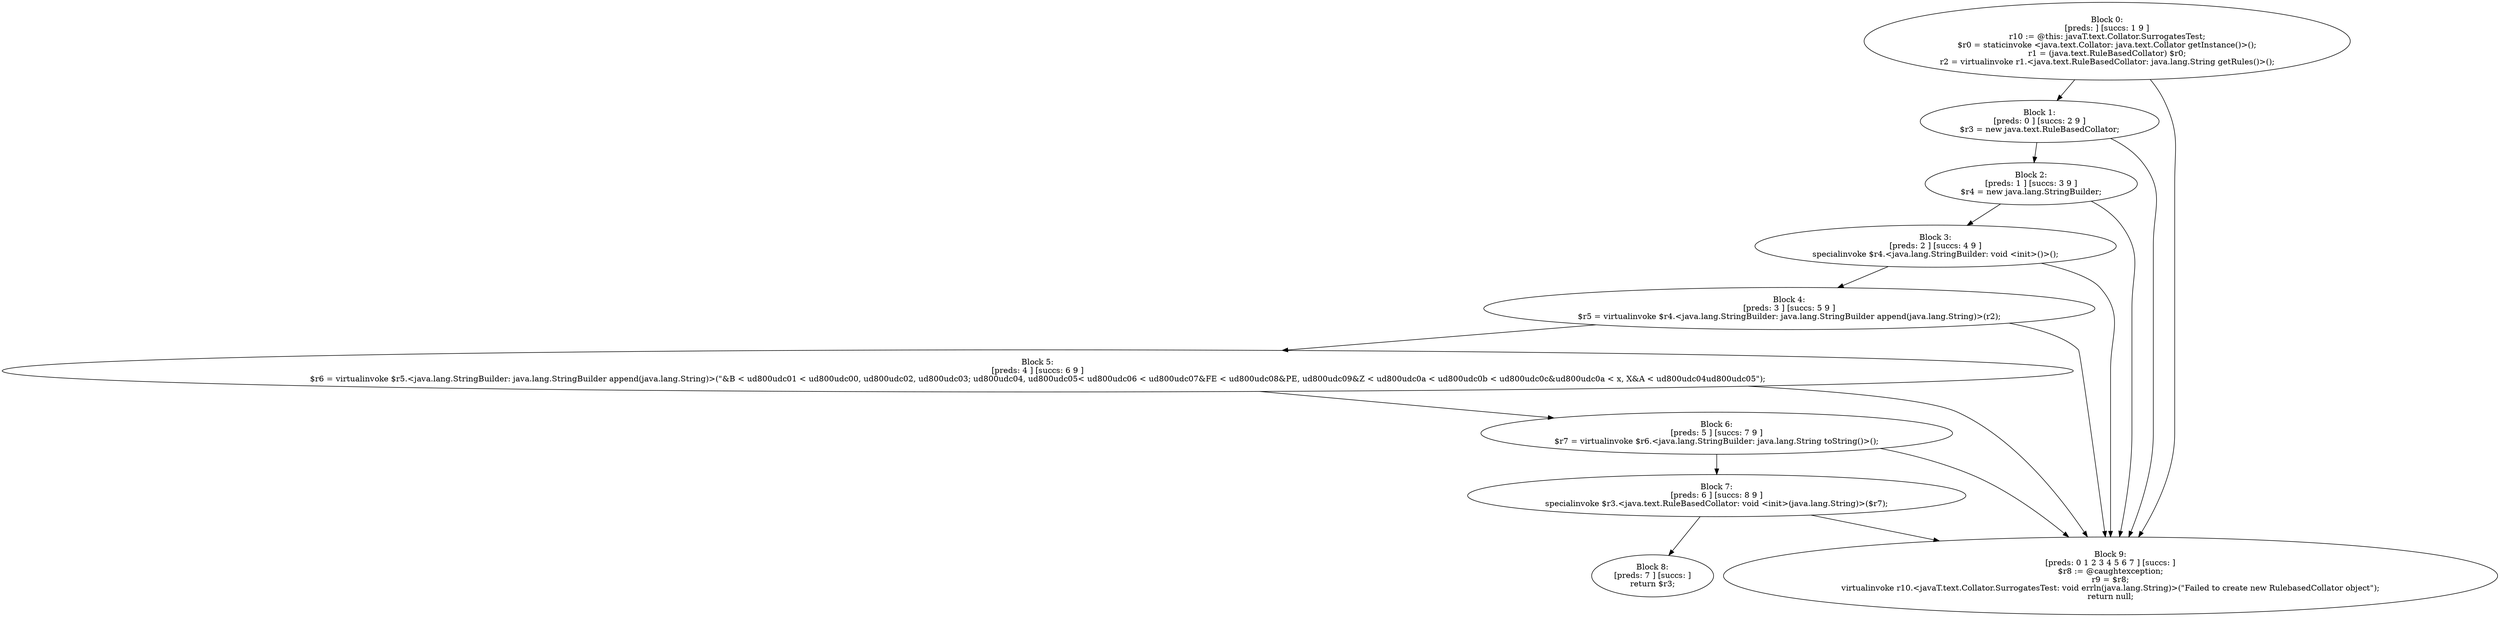 digraph "unitGraph" {
    "Block 0:
[preds: ] [succs: 1 9 ]
r10 := @this: javaT.text.Collator.SurrogatesTest;
$r0 = staticinvoke <java.text.Collator: java.text.Collator getInstance()>();
r1 = (java.text.RuleBasedCollator) $r0;
r2 = virtualinvoke r1.<java.text.RuleBasedCollator: java.lang.String getRules()>();
"
    "Block 1:
[preds: 0 ] [succs: 2 9 ]
$r3 = new java.text.RuleBasedCollator;
"
    "Block 2:
[preds: 1 ] [succs: 3 9 ]
$r4 = new java.lang.StringBuilder;
"
    "Block 3:
[preds: 2 ] [succs: 4 9 ]
specialinvoke $r4.<java.lang.StringBuilder: void <init>()>();
"
    "Block 4:
[preds: 3 ] [succs: 5 9 ]
$r5 = virtualinvoke $r4.<java.lang.StringBuilder: java.lang.StringBuilder append(java.lang.String)>(r2);
"
    "Block 5:
[preds: 4 ] [succs: 6 9 ]
$r6 = virtualinvoke $r5.<java.lang.StringBuilder: java.lang.StringBuilder append(java.lang.String)>(\"&B < \ud800\udc01 < \ud800\udc00, \ud800\udc02, \ud800\udc03; \ud800\udc04, \ud800\udc05< \ud800\udc06 < \ud800\udc07&FE < \ud800\udc08&PE, \ud800\udc09&Z < \ud800\udc0a < \ud800\udc0b < \ud800\udc0c&\ud800\udc0a < x, X&A < \ud800\udc04\ud800\udc05\");
"
    "Block 6:
[preds: 5 ] [succs: 7 9 ]
$r7 = virtualinvoke $r6.<java.lang.StringBuilder: java.lang.String toString()>();
"
    "Block 7:
[preds: 6 ] [succs: 8 9 ]
specialinvoke $r3.<java.text.RuleBasedCollator: void <init>(java.lang.String)>($r7);
"
    "Block 8:
[preds: 7 ] [succs: ]
return $r3;
"
    "Block 9:
[preds: 0 1 2 3 4 5 6 7 ] [succs: ]
$r8 := @caughtexception;
r9 = $r8;
virtualinvoke r10.<javaT.text.Collator.SurrogatesTest: void errln(java.lang.String)>(\"Failed to create new RulebasedCollator object\");
return null;
"
    "Block 0:
[preds: ] [succs: 1 9 ]
r10 := @this: javaT.text.Collator.SurrogatesTest;
$r0 = staticinvoke <java.text.Collator: java.text.Collator getInstance()>();
r1 = (java.text.RuleBasedCollator) $r0;
r2 = virtualinvoke r1.<java.text.RuleBasedCollator: java.lang.String getRules()>();
"->"Block 1:
[preds: 0 ] [succs: 2 9 ]
$r3 = new java.text.RuleBasedCollator;
";
    "Block 0:
[preds: ] [succs: 1 9 ]
r10 := @this: javaT.text.Collator.SurrogatesTest;
$r0 = staticinvoke <java.text.Collator: java.text.Collator getInstance()>();
r1 = (java.text.RuleBasedCollator) $r0;
r2 = virtualinvoke r1.<java.text.RuleBasedCollator: java.lang.String getRules()>();
"->"Block 9:
[preds: 0 1 2 3 4 5 6 7 ] [succs: ]
$r8 := @caughtexception;
r9 = $r8;
virtualinvoke r10.<javaT.text.Collator.SurrogatesTest: void errln(java.lang.String)>(\"Failed to create new RulebasedCollator object\");
return null;
";
    "Block 1:
[preds: 0 ] [succs: 2 9 ]
$r3 = new java.text.RuleBasedCollator;
"->"Block 2:
[preds: 1 ] [succs: 3 9 ]
$r4 = new java.lang.StringBuilder;
";
    "Block 1:
[preds: 0 ] [succs: 2 9 ]
$r3 = new java.text.RuleBasedCollator;
"->"Block 9:
[preds: 0 1 2 3 4 5 6 7 ] [succs: ]
$r8 := @caughtexception;
r9 = $r8;
virtualinvoke r10.<javaT.text.Collator.SurrogatesTest: void errln(java.lang.String)>(\"Failed to create new RulebasedCollator object\");
return null;
";
    "Block 2:
[preds: 1 ] [succs: 3 9 ]
$r4 = new java.lang.StringBuilder;
"->"Block 3:
[preds: 2 ] [succs: 4 9 ]
specialinvoke $r4.<java.lang.StringBuilder: void <init>()>();
";
    "Block 2:
[preds: 1 ] [succs: 3 9 ]
$r4 = new java.lang.StringBuilder;
"->"Block 9:
[preds: 0 1 2 3 4 5 6 7 ] [succs: ]
$r8 := @caughtexception;
r9 = $r8;
virtualinvoke r10.<javaT.text.Collator.SurrogatesTest: void errln(java.lang.String)>(\"Failed to create new RulebasedCollator object\");
return null;
";
    "Block 3:
[preds: 2 ] [succs: 4 9 ]
specialinvoke $r4.<java.lang.StringBuilder: void <init>()>();
"->"Block 4:
[preds: 3 ] [succs: 5 9 ]
$r5 = virtualinvoke $r4.<java.lang.StringBuilder: java.lang.StringBuilder append(java.lang.String)>(r2);
";
    "Block 3:
[preds: 2 ] [succs: 4 9 ]
specialinvoke $r4.<java.lang.StringBuilder: void <init>()>();
"->"Block 9:
[preds: 0 1 2 3 4 5 6 7 ] [succs: ]
$r8 := @caughtexception;
r9 = $r8;
virtualinvoke r10.<javaT.text.Collator.SurrogatesTest: void errln(java.lang.String)>(\"Failed to create new RulebasedCollator object\");
return null;
";
    "Block 4:
[preds: 3 ] [succs: 5 9 ]
$r5 = virtualinvoke $r4.<java.lang.StringBuilder: java.lang.StringBuilder append(java.lang.String)>(r2);
"->"Block 5:
[preds: 4 ] [succs: 6 9 ]
$r6 = virtualinvoke $r5.<java.lang.StringBuilder: java.lang.StringBuilder append(java.lang.String)>(\"&B < \ud800\udc01 < \ud800\udc00, \ud800\udc02, \ud800\udc03; \ud800\udc04, \ud800\udc05< \ud800\udc06 < \ud800\udc07&FE < \ud800\udc08&PE, \ud800\udc09&Z < \ud800\udc0a < \ud800\udc0b < \ud800\udc0c&\ud800\udc0a < x, X&A < \ud800\udc04\ud800\udc05\");
";
    "Block 4:
[preds: 3 ] [succs: 5 9 ]
$r5 = virtualinvoke $r4.<java.lang.StringBuilder: java.lang.StringBuilder append(java.lang.String)>(r2);
"->"Block 9:
[preds: 0 1 2 3 4 5 6 7 ] [succs: ]
$r8 := @caughtexception;
r9 = $r8;
virtualinvoke r10.<javaT.text.Collator.SurrogatesTest: void errln(java.lang.String)>(\"Failed to create new RulebasedCollator object\");
return null;
";
    "Block 5:
[preds: 4 ] [succs: 6 9 ]
$r6 = virtualinvoke $r5.<java.lang.StringBuilder: java.lang.StringBuilder append(java.lang.String)>(\"&B < \ud800\udc01 < \ud800\udc00, \ud800\udc02, \ud800\udc03; \ud800\udc04, \ud800\udc05< \ud800\udc06 < \ud800\udc07&FE < \ud800\udc08&PE, \ud800\udc09&Z < \ud800\udc0a < \ud800\udc0b < \ud800\udc0c&\ud800\udc0a < x, X&A < \ud800\udc04\ud800\udc05\");
"->"Block 6:
[preds: 5 ] [succs: 7 9 ]
$r7 = virtualinvoke $r6.<java.lang.StringBuilder: java.lang.String toString()>();
";
    "Block 5:
[preds: 4 ] [succs: 6 9 ]
$r6 = virtualinvoke $r5.<java.lang.StringBuilder: java.lang.StringBuilder append(java.lang.String)>(\"&B < \ud800\udc01 < \ud800\udc00, \ud800\udc02, \ud800\udc03; \ud800\udc04, \ud800\udc05< \ud800\udc06 < \ud800\udc07&FE < \ud800\udc08&PE, \ud800\udc09&Z < \ud800\udc0a < \ud800\udc0b < \ud800\udc0c&\ud800\udc0a < x, X&A < \ud800\udc04\ud800\udc05\");
"->"Block 9:
[preds: 0 1 2 3 4 5 6 7 ] [succs: ]
$r8 := @caughtexception;
r9 = $r8;
virtualinvoke r10.<javaT.text.Collator.SurrogatesTest: void errln(java.lang.String)>(\"Failed to create new RulebasedCollator object\");
return null;
";
    "Block 6:
[preds: 5 ] [succs: 7 9 ]
$r7 = virtualinvoke $r6.<java.lang.StringBuilder: java.lang.String toString()>();
"->"Block 7:
[preds: 6 ] [succs: 8 9 ]
specialinvoke $r3.<java.text.RuleBasedCollator: void <init>(java.lang.String)>($r7);
";
    "Block 6:
[preds: 5 ] [succs: 7 9 ]
$r7 = virtualinvoke $r6.<java.lang.StringBuilder: java.lang.String toString()>();
"->"Block 9:
[preds: 0 1 2 3 4 5 6 7 ] [succs: ]
$r8 := @caughtexception;
r9 = $r8;
virtualinvoke r10.<javaT.text.Collator.SurrogatesTest: void errln(java.lang.String)>(\"Failed to create new RulebasedCollator object\");
return null;
";
    "Block 7:
[preds: 6 ] [succs: 8 9 ]
specialinvoke $r3.<java.text.RuleBasedCollator: void <init>(java.lang.String)>($r7);
"->"Block 8:
[preds: 7 ] [succs: ]
return $r3;
";
    "Block 7:
[preds: 6 ] [succs: 8 9 ]
specialinvoke $r3.<java.text.RuleBasedCollator: void <init>(java.lang.String)>($r7);
"->"Block 9:
[preds: 0 1 2 3 4 5 6 7 ] [succs: ]
$r8 := @caughtexception;
r9 = $r8;
virtualinvoke r10.<javaT.text.Collator.SurrogatesTest: void errln(java.lang.String)>(\"Failed to create new RulebasedCollator object\");
return null;
";
}
